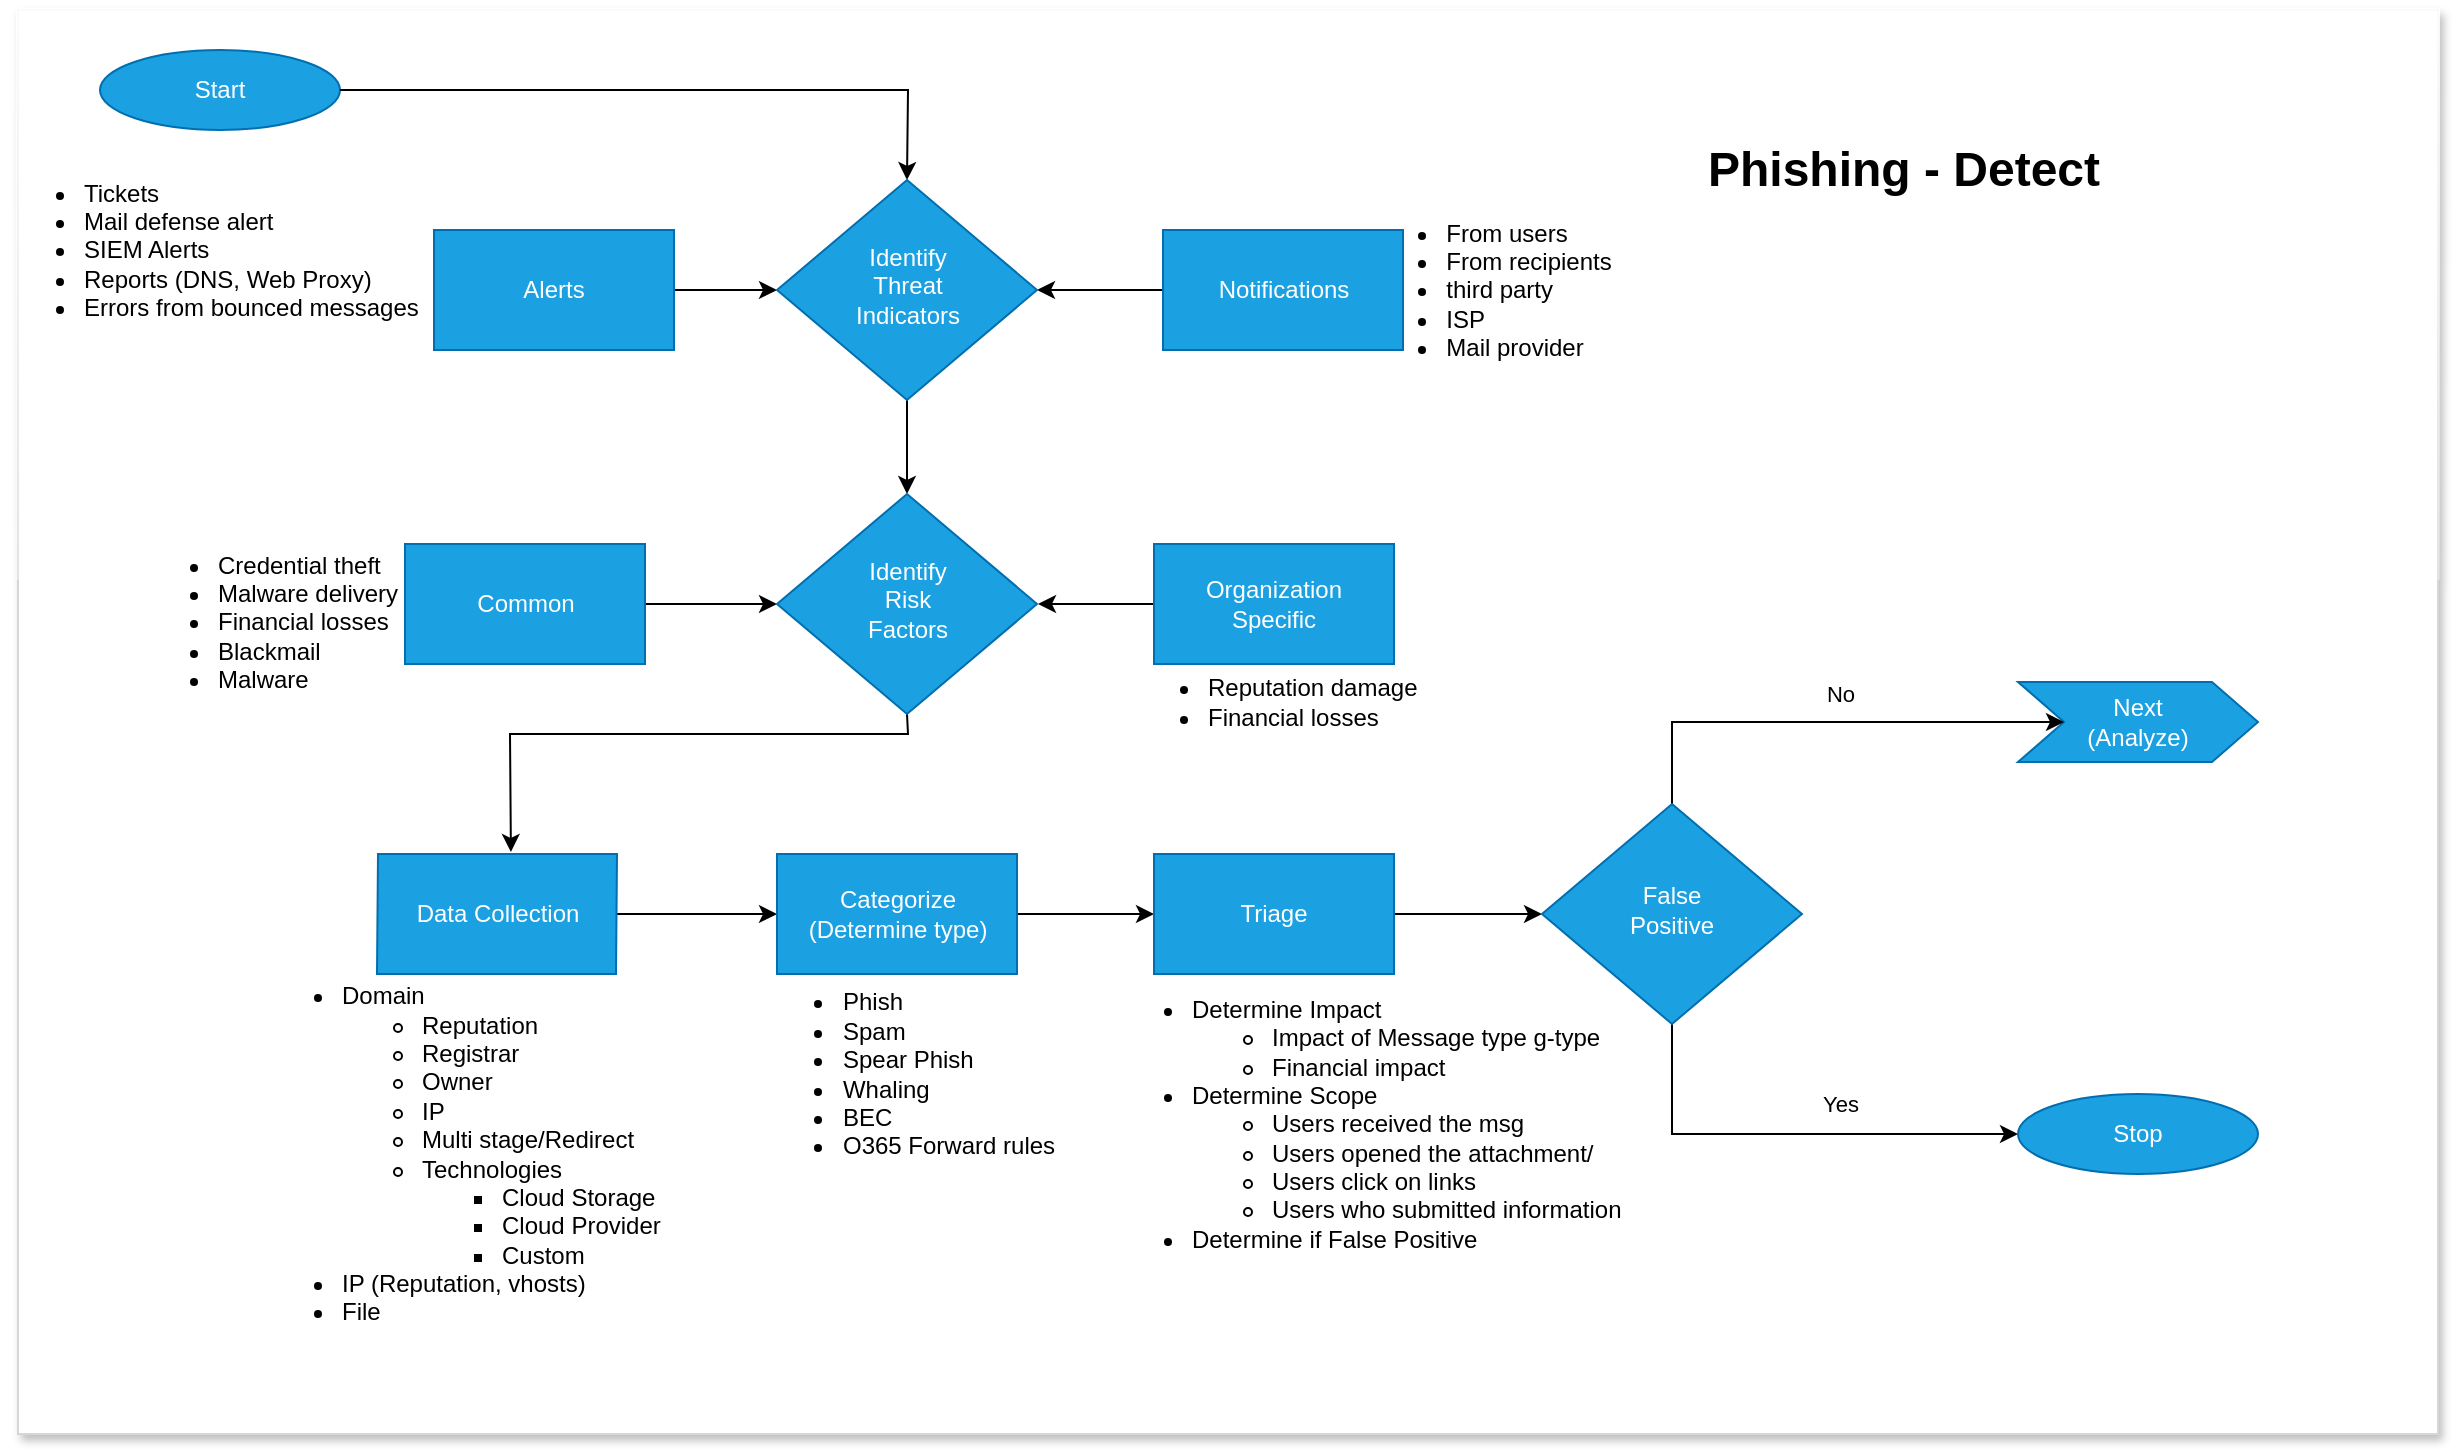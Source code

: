 <mxfile version="15.7.3" type="device" pages="5"><diagram id="C5RBs43oDa-KdzZeNtuy" name="Detect"><mxGraphModel dx="1248" dy="699" grid="1" gridSize="10" guides="1" tooltips="1" connect="1" arrows="1" fold="1" page="1" pageScale="1" pageWidth="1169" pageHeight="827" math="0" shadow="0"><root><mxCell id="WIyWlLk6GJQsqaUBKTNV-0"/><mxCell id="WIyWlLk6GJQsqaUBKTNV-1" parent="WIyWlLk6GJQsqaUBKTNV-0"/><mxCell id="7kAbMezt9CHNy1VfybX4-0" value="" style="rounded=0;whiteSpace=wrap;html=1;align=center;strokeColor=#D6D6D6;shadow=1;glass=1;" vertex="1" parent="WIyWlLk6GJQsqaUBKTNV-1"><mxGeometry x="10" y="38" width="1210" height="712" as="geometry"/></mxCell><mxCell id="erhy98813CGfC_O_LRiv-0" value="Start" style="ellipse;whiteSpace=wrap;html=1;fillColor=#1ba1e2;fontColor=#ffffff;strokeColor=#006EAF;" parent="WIyWlLk6GJQsqaUBKTNV-1" vertex="1"><mxGeometry x="51" y="58" width="120" height="40" as="geometry"/></mxCell><mxCell id="erhy98813CGfC_O_LRiv-2" style="edgeStyle=orthogonalEdgeStyle;rounded=0;orthogonalLoop=1;jettySize=auto;html=1;exitX=0.5;exitY=1;exitDx=0;exitDy=0;" parent="WIyWlLk6GJQsqaUBKTNV-1" source="erhy98813CGfC_O_LRiv-0" target="erhy98813CGfC_O_LRiv-0" edge="1"><mxGeometry relative="1" as="geometry"/></mxCell><mxCell id="erhy98813CGfC_O_LRiv-6" value="" style="edgeStyle=orthogonalEdgeStyle;rounded=0;orthogonalLoop=1;jettySize=auto;html=1;entryX=0;entryY=0.5;entryDx=0;entryDy=0;" parent="WIyWlLk6GJQsqaUBKTNV-1" source="erhy98813CGfC_O_LRiv-4" target="NbIaS5XIwJ424ZWoSK8H-0" edge="1"><mxGeometry relative="1" as="geometry"><mxPoint x="402" y="178" as="targetPoint"/></mxGeometry></mxCell><mxCell id="erhy98813CGfC_O_LRiv-4" value="Alerts" style="shape=parallelogram;perimeter=parallelogramPerimeter;whiteSpace=wrap;html=1;fixedSize=1;size=-8;" parent="WIyWlLk6GJQsqaUBKTNV-1" vertex="1"><mxGeometry x="218" y="148" width="120" height="60" as="geometry"/></mxCell><mxCell id="erhy98813CGfC_O_LRiv-8" value="" style="edgeStyle=orthogonalEdgeStyle;rounded=0;orthogonalLoop=1;jettySize=auto;html=1;entryX=1;entryY=0.5;entryDx=0;entryDy=0;" parent="WIyWlLk6GJQsqaUBKTNV-1" source="erhy98813CGfC_O_LRiv-7" target="NbIaS5XIwJ424ZWoSK8H-0" edge="1"><mxGeometry relative="1" as="geometry"><mxPoint x="502" y="178" as="targetPoint"/></mxGeometry></mxCell><mxCell id="erhy98813CGfC_O_LRiv-7" value="Notifications" style="shape=parallelogram;perimeter=parallelogramPerimeter;whiteSpace=wrap;html=1;fixedSize=1;size=-2.5;" parent="WIyWlLk6GJQsqaUBKTNV-1" vertex="1"><mxGeometry x="582.5" y="148" width="120" height="60" as="geometry"/></mxCell><mxCell id="erhy98813CGfC_O_LRiv-15" value="" style="endArrow=classic;html=1;entryX=0.5;entryY=0;entryDx=0;entryDy=0;exitX=1;exitY=0.5;exitDx=0;exitDy=0;rounded=0;" parent="WIyWlLk6GJQsqaUBKTNV-1" source="erhy98813CGfC_O_LRiv-0" target="NbIaS5XIwJ424ZWoSK8H-0" edge="1"><mxGeometry width="50" height="50" relative="1" as="geometry"><mxPoint x="184" y="158" as="sourcePoint"/><mxPoint x="452" y="138" as="targetPoint"/><Array as="points"><mxPoint x="455" y="78"/></Array></mxGeometry></mxCell><mxCell id="erhy98813CGfC_O_LRiv-18" value="" style="edgeStyle=orthogonalEdgeStyle;rounded=0;orthogonalLoop=1;jettySize=auto;html=1;entryX=0;entryY=0.5;entryDx=0;entryDy=0;" parent="WIyWlLk6GJQsqaUBKTNV-1" source="erhy98813CGfC_O_LRiv-17" target="NbIaS5XIwJ424ZWoSK8H-1" edge="1"><mxGeometry relative="1" as="geometry"><mxPoint x="397.5" y="335" as="targetPoint"/></mxGeometry></mxCell><mxCell id="erhy98813CGfC_O_LRiv-17" value="Common" style="shape=parallelogram;perimeter=parallelogramPerimeter;whiteSpace=wrap;html=1;fixedSize=1;size=-3.5;" parent="WIyWlLk6GJQsqaUBKTNV-1" vertex="1"><mxGeometry x="203.5" y="305" width="120" height="60" as="geometry"/></mxCell><mxCell id="erhy98813CGfC_O_LRiv-20" value="" style="edgeStyle=orthogonalEdgeStyle;rounded=0;orthogonalLoop=1;jettySize=auto;html=1;" parent="WIyWlLk6GJQsqaUBKTNV-1" source="erhy98813CGfC_O_LRiv-19" edge="1"><mxGeometry relative="1" as="geometry"><mxPoint x="520" y="335" as="targetPoint"/></mxGeometry></mxCell><mxCell id="erhy98813CGfC_O_LRiv-19" value="Organization&lt;br&gt;&lt;div&gt;Specific&lt;/div&gt;" style="shape=parallelogram;perimeter=parallelogramPerimeter;whiteSpace=wrap;html=1;fixedSize=1;size=-8;" parent="WIyWlLk6GJQsqaUBKTNV-1" vertex="1"><mxGeometry x="578" y="305" width="120" height="60" as="geometry"/></mxCell><mxCell id="erhy98813CGfC_O_LRiv-23" value="" style="edgeStyle=orthogonalEdgeStyle;rounded=0;orthogonalLoop=1;jettySize=auto;html=1;" parent="WIyWlLk6GJQsqaUBKTNV-1" source="erhy98813CGfC_O_LRiv-21" target="erhy98813CGfC_O_LRiv-22" edge="1"><mxGeometry relative="1" as="geometry"/></mxCell><mxCell id="erhy98813CGfC_O_LRiv-21" value="Data Collection" style="shape=parallelogram;perimeter=parallelogramPerimeter;whiteSpace=wrap;html=1;fixedSize=1;size=0.5;fillColor=#1ba1e2;fontColor=#ffffff;strokeColor=#006EAF;" parent="WIyWlLk6GJQsqaUBKTNV-1" vertex="1"><mxGeometry x="189.5" y="460" width="120" height="60" as="geometry"/></mxCell><mxCell id="erhy98813CGfC_O_LRiv-25" value="" style="edgeStyle=orthogonalEdgeStyle;rounded=0;orthogonalLoop=1;jettySize=auto;html=1;" parent="WIyWlLk6GJQsqaUBKTNV-1" source="erhy98813CGfC_O_LRiv-22" target="erhy98813CGfC_O_LRiv-24" edge="1"><mxGeometry relative="1" as="geometry"/></mxCell><mxCell id="erhy98813CGfC_O_LRiv-22" value="Categorize&lt;br&gt;(&lt;span&gt;Determine type&lt;/span&gt;)" style="whiteSpace=wrap;html=1;" parent="WIyWlLk6GJQsqaUBKTNV-1" vertex="1"><mxGeometry x="389.5" y="460" width="120" height="60" as="geometry"/></mxCell><mxCell id="lbF8AItNDlRzwXdmnlJc-1" style="edgeStyle=orthogonalEdgeStyle;rounded=0;orthogonalLoop=1;jettySize=auto;html=1;entryX=0;entryY=0.5;entryDx=0;entryDy=0;" edge="1" parent="WIyWlLk6GJQsqaUBKTNV-1" source="erhy98813CGfC_O_LRiv-24" target="P7wqeZBeyBpAfW7JnCzz-0"><mxGeometry relative="1" as="geometry"/></mxCell><mxCell id="erhy98813CGfC_O_LRiv-24" value="Triage" style="whiteSpace=wrap;html=1;fillColor=#1ba1e2;fontColor=#ffffff;strokeColor=#006EAF;" parent="WIyWlLk6GJQsqaUBKTNV-1" vertex="1"><mxGeometry x="578" y="460" width="120" height="60" as="geometry"/></mxCell><mxCell id="erhy98813CGfC_O_LRiv-27" value="&lt;h1&gt;Phishing - Detect&lt;br&gt;&lt;/h1&gt;" style="text;html=1;strokeColor=none;fillColor=none;spacing=5;spacingTop=-20;whiteSpace=wrap;overflow=hidden;rounded=0;" parent="WIyWlLk6GJQsqaUBKTNV-1" vertex="1"><mxGeometry x="850" y="98" width="260" height="40" as="geometry"/></mxCell><mxCell id="erhy98813CGfC_O_LRiv-28" value="Next&lt;br&gt;(Analyze)" style="shape=step;perimeter=stepPerimeter;whiteSpace=wrap;html=1;fixedSize=1;size=23;fillColor=#1ba1e2;fontColor=#ffffff;strokeColor=#006EAF;" parent="WIyWlLk6GJQsqaUBKTNV-1" vertex="1"><mxGeometry x="1010" y="374" width="120" height="40" as="geometry"/></mxCell><mxCell id="erhy98813CGfC_O_LRiv-30" value="" style="endArrow=classic;html=1;exitX=0.5;exitY=1;exitDx=0;exitDy=0;entryX=0.558;entryY=-0.017;entryDx=0;entryDy=0;entryPerimeter=0;rounded=0;" parent="WIyWlLk6GJQsqaUBKTNV-1" source="NbIaS5XIwJ424ZWoSK8H-1" target="erhy98813CGfC_O_LRiv-21" edge="1"><mxGeometry width="50" height="50" relative="1" as="geometry"><mxPoint x="447.5" y="375" as="sourcePoint"/><mxPoint x="489.5" y="365" as="targetPoint"/><Array as="points"><mxPoint x="455" y="400"/><mxPoint x="360" y="400"/><mxPoint x="256" y="400"/></Array></mxGeometry></mxCell><mxCell id="2ZnnDFG1xf7xFMVZo16i-0" value="&lt;div&gt;&lt;ul&gt;&lt;li&gt;Tickets&lt;/li&gt;&lt;li&gt;Mail defense alert&lt;/li&gt;&lt;li&gt;&lt;span style=&quot;&quot;&gt;SIEM Alerts&lt;/span&gt;&lt;br&gt;&lt;/li&gt;&lt;li&gt;Reports (DNS, Web Proxy)&lt;br&gt;&lt;/li&gt;&lt;li&gt;Errors from bounced messages&lt;br&gt;&lt;/li&gt;&lt;/ul&gt;&lt;/div&gt;" style="text;html=1;resizable=0;autosize=1;align=left;verticalAlign=middle;points=[];fillColor=none;strokeColor=none;rounded=0;" parent="WIyWlLk6GJQsqaUBKTNV-1" vertex="1"><mxGeometry x="1" y="108" width="220" height="100" as="geometry"/></mxCell><mxCell id="2ZnnDFG1xf7xFMVZo16i-1" value="&lt;div align=&quot;left&quot;&gt;&lt;ul&gt;&lt;li&gt;From users&lt;br&gt;&lt;/li&gt;&lt;li&gt;From recipients&lt;br&gt;&lt;/li&gt;&lt;li&gt;third party&lt;br&gt;&lt;/li&gt;&lt;li&gt;ISP &lt;br&gt;&lt;/li&gt;&lt;li&gt;Mail provider&lt;/li&gt;&lt;/ul&gt;&lt;/div&gt;" style="text;html=1;resizable=0;autosize=1;align=center;verticalAlign=middle;points=[];fillColor=none;strokeColor=none;rounded=0;" parent="WIyWlLk6GJQsqaUBKTNV-1" vertex="1"><mxGeometry x="674.5" y="128" width="140" height="100" as="geometry"/></mxCell><mxCell id="2ZnnDFG1xf7xFMVZo16i-2" value="&lt;div&gt;&lt;ul&gt;&lt;li&gt;Credential theft&lt;br&gt;&lt;/li&gt;&lt;li&gt;Malware delivery&lt;/li&gt;&lt;li&gt;Financial losses&lt;/li&gt;&lt;li&gt;Blackmail&amp;nbsp;&lt;/li&gt;&lt;li&gt;Malware&lt;/li&gt;&lt;/ul&gt;&lt;/div&gt;" style="text;html=1;resizable=0;autosize=1;align=left;verticalAlign=middle;points=[];fillColor=none;strokeColor=none;rounded=0;" parent="WIyWlLk6GJQsqaUBKTNV-1" vertex="1"><mxGeometry x="68" y="294" width="150" height="100" as="geometry"/></mxCell><mxCell id="2ZnnDFG1xf7xFMVZo16i-3" value="&lt;div&gt;&lt;ul&gt;&lt;li&gt;Reputation damage&lt;br&gt;&lt;/li&gt;&lt;li&gt;Financial losses&lt;/li&gt;&lt;/ul&gt;&lt;/div&gt;" style="text;html=1;resizable=0;autosize=1;align=left;verticalAlign=middle;points=[];fillColor=none;strokeColor=none;rounded=0;" parent="WIyWlLk6GJQsqaUBKTNV-1" vertex="1"><mxGeometry x="562.5" y="354" width="160" height="60" as="geometry"/></mxCell><mxCell id="2ZnnDFG1xf7xFMVZo16i-4" value="&lt;div align=&quot;left&quot;&gt;&lt;br&gt;&lt;ul&gt;&lt;li&gt;Phish&lt;/li&gt;&lt;li&gt;Spam&lt;/li&gt;&lt;li&gt;Spear Phish&lt;/li&gt;&lt;li&gt;Whaling&lt;/li&gt;&lt;li&gt;BEC&lt;/li&gt;&lt;li&gt;O365 Forward rules&lt;/li&gt;&lt;br&gt;&lt;/ul&gt;&lt;/div&gt;" style="text;html=1;resizable=0;autosize=1;align=center;verticalAlign=middle;points=[];fillColor=none;strokeColor=none;rounded=0;" parent="WIyWlLk6GJQsqaUBKTNV-1" vertex="1"><mxGeometry x="374.5" y="500" width="160" height="140" as="geometry"/></mxCell><mxCell id="2ZnnDFG1xf7xFMVZo16i-5" value="&lt;div&gt;&lt;ul&gt;&lt;li&gt;Determine Impact&lt;/li&gt;&lt;ul&gt;&lt;li&gt;Impact of Message type g-type&lt;/li&gt;&lt;li&gt;Financial impact&lt;br&gt;&lt;/li&gt;&lt;/ul&gt;&lt;li&gt;Determine Scope&lt;br&gt;&lt;/li&gt;&lt;ul&gt;&lt;li&gt;Users received the msg&lt;/li&gt;&lt;li&gt;Users opened the attachment/&lt;/li&gt;&lt;li&gt;Users click on links&lt;/li&gt;&lt;li&gt;Users who submitted information&lt;/li&gt;&lt;/ul&gt;&lt;li&gt;Determine if False Positive&lt;br&gt;&lt;/li&gt;&lt;/ul&gt;&lt;/div&gt;" style="text;html=1;resizable=0;autosize=1;align=left;verticalAlign=middle;points=[];fillColor=none;strokeColor=none;rounded=0;" parent="WIyWlLk6GJQsqaUBKTNV-1" vertex="1"><mxGeometry x="554.5" y="520" width="270" height="150" as="geometry"/></mxCell><mxCell id="2ZnnDFG1xf7xFMVZo16i-8" value="&lt;ul&gt;&lt;li&gt;Domain&lt;/li&gt;&lt;ul&gt;&lt;li&gt;Reputation&lt;/li&gt;&lt;li&gt;Registrar&lt;/li&gt;&lt;li&gt;Owner&lt;/li&gt;&lt;li&gt;IP&lt;/li&gt;&lt;li&gt;Multi stage/Redirect&lt;/li&gt;&lt;li&gt;Technologies&lt;/li&gt;&lt;ul&gt;&lt;li&gt;Cloud Storage&lt;/li&gt;&lt;li&gt;Cloud Provider&lt;/li&gt;&lt;li&gt;&lt;span&gt;Custom&lt;/span&gt;&lt;br&gt;&lt;/li&gt;&lt;/ul&gt;&lt;/ul&gt;&lt;li&gt;IP (Reputation, vhosts)&lt;/li&gt;&lt;li&gt;File&lt;/li&gt;&lt;/ul&gt;" style="text;html=1;resizable=0;autosize=1;align=left;verticalAlign=middle;points=[];fillColor=none;strokeColor=none;rounded=0;" parent="WIyWlLk6GJQsqaUBKTNV-1" vertex="1"><mxGeometry x="130" y="515" width="210" height="190" as="geometry"/></mxCell><mxCell id="NbIaS5XIwJ424ZWoSK8H-3" value="" style="edgeStyle=orthogonalEdgeStyle;rounded=0;orthogonalLoop=1;jettySize=auto;html=1;" parent="WIyWlLk6GJQsqaUBKTNV-1" source="NbIaS5XIwJ424ZWoSK8H-0" target="NbIaS5XIwJ424ZWoSK8H-1" edge="1"><mxGeometry relative="1" as="geometry"/></mxCell><mxCell id="NbIaS5XIwJ424ZWoSK8H-0" value="Identify &lt;br&gt;&lt;div&gt;Threat &lt;br&gt;&lt;/div&gt;&lt;div&gt;Indicators&lt;/div&gt;" style="rhombus;whiteSpace=wrap;html=1;shadow=0;fontFamily=Helvetica;fontSize=12;align=center;strokeWidth=1;spacing=6;spacingTop=-4;fillColor=#1ba1e2;fontColor=#ffffff;strokeColor=#006EAF;" parent="WIyWlLk6GJQsqaUBKTNV-1" vertex="1"><mxGeometry x="389.5" y="123" width="130" height="110" as="geometry"/></mxCell><mxCell id="NbIaS5XIwJ424ZWoSK8H-1" value="Identify &lt;br&gt;&lt;div&gt;Risk&lt;br&gt;&lt;/div&gt;&lt;div&gt;Factors&lt;/div&gt;" style="rhombus;whiteSpace=wrap;html=1;shadow=0;fontFamily=Helvetica;fontSize=12;align=center;strokeWidth=1;spacing=6;spacingTop=-4;fillColor=#1ba1e2;fontColor=#ffffff;strokeColor=#006EAF;" parent="WIyWlLk6GJQsqaUBKTNV-1" vertex="1"><mxGeometry x="389.5" y="280" width="130" height="110" as="geometry"/></mxCell><mxCell id="04i8S2SqMdhMB_JY0C5f-3" style="edgeStyle=orthogonalEdgeStyle;rounded=0;orthogonalLoop=1;jettySize=auto;html=1;exitX=0.5;exitY=1;exitDx=0;exitDy=0;entryX=0;entryY=0.5;entryDx=0;entryDy=0;" parent="WIyWlLk6GJQsqaUBKTNV-1" source="P7wqeZBeyBpAfW7JnCzz-0" target="04i8S2SqMdhMB_JY0C5f-0" edge="1"><mxGeometry relative="1" as="geometry"><Array as="points"><mxPoint x="837" y="600"/><mxPoint x="1010" y="600"/></Array></mxGeometry></mxCell><mxCell id="04i8S2SqMdhMB_JY0C5f-4" value="Yes" style="edgeLabel;html=1;align=center;verticalAlign=middle;resizable=0;points=[];" parent="04i8S2SqMdhMB_JY0C5f-3" vertex="1" connectable="0"><mxGeometry x="-0.366" y="-2" relative="1" as="geometry"><mxPoint x="66" y="-17" as="offset"/></mxGeometry></mxCell><mxCell id="lbF8AItNDlRzwXdmnlJc-2" style="edgeStyle=orthogonalEdgeStyle;rounded=0;orthogonalLoop=1;jettySize=auto;html=1;entryX=0;entryY=0.5;entryDx=0;entryDy=0;" edge="1" parent="WIyWlLk6GJQsqaUBKTNV-1" source="P7wqeZBeyBpAfW7JnCzz-0" target="erhy98813CGfC_O_LRiv-28"><mxGeometry relative="1" as="geometry"><Array as="points"><mxPoint x="837" y="394"/></Array></mxGeometry></mxCell><mxCell id="7kAbMezt9CHNy1VfybX4-1" value="No" style="edgeLabel;html=1;align=center;verticalAlign=middle;resizable=0;points=[];" vertex="1" connectable="0" parent="lbF8AItNDlRzwXdmnlJc-2"><mxGeometry x="-0.047" y="1" relative="1" as="geometry"><mxPoint x="12" y="-13" as="offset"/></mxGeometry></mxCell><mxCell id="P7wqeZBeyBpAfW7JnCzz-0" value="&lt;div&gt;False &lt;br&gt;&lt;/div&gt;&lt;div&gt;Positive&lt;br&gt;&lt;/div&gt;" style="rhombus;whiteSpace=wrap;html=1;shadow=0;fontFamily=Helvetica;fontSize=12;align=center;strokeWidth=1;spacing=6;spacingTop=-4;fillColor=#1ba1e2;fontColor=#ffffff;strokeColor=#006EAF;" parent="WIyWlLk6GJQsqaUBKTNV-1" vertex="1"><mxGeometry x="772" y="435" width="130" height="110" as="geometry"/></mxCell><mxCell id="04i8S2SqMdhMB_JY0C5f-0" value="&lt;div&gt;Stop&lt;/div&gt;" style="ellipse;whiteSpace=wrap;html=1;fillColor=#1ba1e2;fontColor=#ffffff;strokeColor=#006EAF;" parent="WIyWlLk6GJQsqaUBKTNV-1" vertex="1"><mxGeometry x="1010" y="580" width="120" height="40" as="geometry"/></mxCell><mxCell id="Q7uCwrBEXd6PuT5BVYcx-0" value="Alerts" style="shape=parallelogram;perimeter=parallelogramPerimeter;whiteSpace=wrap;html=1;fixedSize=1;size=-8;fillColor=#1ba1e2;fontColor=#ffffff;strokeColor=#006EAF;" vertex="1" parent="WIyWlLk6GJQsqaUBKTNV-1"><mxGeometry x="218" y="148" width="120" height="60" as="geometry"/></mxCell><mxCell id="Q7uCwrBEXd6PuT5BVYcx-1" value="Notifications" style="shape=parallelogram;perimeter=parallelogramPerimeter;whiteSpace=wrap;html=1;fixedSize=1;size=-2.5;fillColor=#1ba1e2;fontColor=#ffffff;strokeColor=#006EAF;" vertex="1" parent="WIyWlLk6GJQsqaUBKTNV-1"><mxGeometry x="582.5" y="148" width="120" height="60" as="geometry"/></mxCell><mxCell id="Q7uCwrBEXd6PuT5BVYcx-2" value="Organization&lt;br&gt;&lt;div&gt;Specific&lt;/div&gt;" style="shape=parallelogram;perimeter=parallelogramPerimeter;whiteSpace=wrap;html=1;fixedSize=1;size=-8;fillColor=#1ba1e2;fontColor=#ffffff;strokeColor=#006EAF;" vertex="1" parent="WIyWlLk6GJQsqaUBKTNV-1"><mxGeometry x="578" y="305" width="120" height="60" as="geometry"/></mxCell><mxCell id="Q7uCwrBEXd6PuT5BVYcx-3" value="Common" style="shape=parallelogram;perimeter=parallelogramPerimeter;whiteSpace=wrap;html=1;fixedSize=1;size=-3.5;fillColor=#1ba1e2;fontColor=#ffffff;strokeColor=#006EAF;" vertex="1" parent="WIyWlLk6GJQsqaUBKTNV-1"><mxGeometry x="203.5" y="305" width="120" height="60" as="geometry"/></mxCell><mxCell id="Q7uCwrBEXd6PuT5BVYcx-4" value="Categorize&lt;br&gt;(&lt;span&gt;Determine type&lt;/span&gt;)" style="whiteSpace=wrap;html=1;fillColor=#1ba1e2;fontColor=#ffffff;strokeColor=#006EAF;" vertex="1" parent="WIyWlLk6GJQsqaUBKTNV-1"><mxGeometry x="389.5" y="460" width="120" height="60" as="geometry"/></mxCell></root></mxGraphModel></diagram><diagram id="21NYC3J3J69hN7S0fEDN" name="Analyze"><mxGraphModel dx="1248" dy="699" grid="1" gridSize="10" guides="1" tooltips="1" connect="1" arrows="1" fold="1" page="1" pageScale="1" pageWidth="1169" pageHeight="827" background="none" math="0" shadow="0"><root><mxCell id="3KDW38-qo7t01VspTHAv-0"/><mxCell id="3KDW38-qo7t01VspTHAv-1" parent="3KDW38-qo7t01VspTHAv-0"/><mxCell id="uwri9wtce0RQ8R8QyrHH-0" value="" style="rounded=0;whiteSpace=wrap;html=1;shadow=1;glass=1;strokeColor=#D6D6D6;align=left;" vertex="1" parent="3KDW38-qo7t01VspTHAv-1"><mxGeometry x="10" y="20" width="1110" height="670" as="geometry"/></mxCell><mxCell id="3KDW38-qo7t01VspTHAv-2" style="edgeStyle=orthogonalEdgeStyle;rounded=0;orthogonalLoop=1;jettySize=auto;html=1;exitX=0.5;exitY=1;exitDx=0;exitDy=0;" parent="3KDW38-qo7t01VspTHAv-1" edge="1"><mxGeometry relative="1" as="geometry"><mxPoint x="80" y="100" as="sourcePoint"/><mxPoint x="80" y="100" as="targetPoint"/></mxGeometry></mxCell><mxCell id="3KDW38-qo7t01VspTHAv-4" value="&lt;div&gt;Affected &lt;br&gt;&lt;/div&gt;&lt;div&gt;Enpoints&lt;/div&gt;" style="rhombus;whiteSpace=wrap;html=1;shadow=0;fontFamily=Helvetica;fontSize=12;align=center;strokeWidth=1;spacing=6;spacingTop=-4;fillColor=#1ba1e2;fontColor=#ffffff;strokeColor=#006EAF;" parent="3KDW38-qo7t01VspTHAv-1" vertex="1"><mxGeometry x="625" y="395" width="130" height="110" as="geometry"/></mxCell><mxCell id="3KDW38-qo7t01VspTHAv-5" value="" style="endArrow=classic;html=1;entryX=0.5;entryY=0;entryDx=0;entryDy=0;exitX=1;exitY=0.5;exitDx=0;exitDy=0;rounded=0;" parent="3KDW38-qo7t01VspTHAv-1" target="3KDW38-qo7t01VspTHAv-12" edge="1"><mxGeometry width="50" height="50" relative="1" as="geometry"><mxPoint x="140" y="80" as="sourcePoint"/><mxPoint x="160" y="110" as="targetPoint"/><Array as="points"><mxPoint x="204" y="80"/></Array></mxGeometry></mxCell><mxCell id="3KDW38-qo7t01VspTHAv-6" value="" style="edgeStyle=orthogonalEdgeStyle;rounded=0;sketch=0;orthogonalLoop=1;jettySize=auto;html=1;exitX=0;exitY=0.5;exitDx=0;exitDy=0;entryX=0;entryY=0.5;entryDx=0;entryDy=0;" parent="3KDW38-qo7t01VspTHAv-1" source="oxGsVJB1IOxjLoVJTSuY-0" target="3KDW38-qo7t01VspTHAv-12" edge="1"><mxGeometry relative="1" as="geometry"><Array as="points"><mxPoint x="80" y="450"/><mxPoint x="80" y="230"/></Array><mxPoint x="300" y="450" as="sourcePoint"/></mxGeometry></mxCell><mxCell id="3KDW38-qo7t01VspTHAv-8" value="Yes" style="edgeStyle=orthogonalEdgeStyle;rounded=0;orthogonalLoop=1;jettySize=auto;html=1;exitX=0.5;exitY=1;exitDx=0;exitDy=0;entryX=0.5;entryY=0;entryDx=0;entryDy=0;" parent="3KDW38-qo7t01VspTHAv-1" source="3KDW38-qo7t01VspTHAv-4" target="i_Gq8C2Z7LyjO99ZNt0a-0" edge="1"><mxGeometry relative="1" as="geometry"><mxPoint x="480" y="550" as="sourcePoint"/><mxPoint x="590" y="610" as="targetPoint"/><Array as="points"/></mxGeometry></mxCell><mxCell id="3KDW38-qo7t01VspTHAv-9" value="&lt;h1&gt;Phishing - Analyze&lt;br&gt;&lt;/h1&gt;" style="text;html=1;strokeColor=none;fillColor=none;spacing=5;spacingTop=-20;whiteSpace=wrap;overflow=hidden;rounded=0;" parent="3KDW38-qo7t01VspTHAv-1" vertex="1"><mxGeometry x="840" y="75" width="260" height="40" as="geometry"/></mxCell><mxCell id="3KDW38-qo7t01VspTHAv-10" value="&lt;div&gt;Next&lt;/div&gt;(Contain)" style="shape=step;perimeter=stepPerimeter;whiteSpace=wrap;html=1;fixedSize=1;size=20;fillColor=#1ba1e2;fontColor=#ffffff;strokeColor=#006EAF;" parent="3KDW38-qo7t01VspTHAv-1" vertex="1"><mxGeometry x="920" y="570" width="120" height="40" as="geometry"/></mxCell><mxCell id="3KDW38-qo7t01VspTHAv-11" value="&lt;div&gt;Previous&lt;/div&gt;(Detect)" style="shape=step;perimeter=stepPerimeter;whiteSpace=wrap;html=1;fixedSize=1;size=26;fillColor=#1ba1e2;fontColor=#ffffff;strokeColor=#006EAF;" parent="3KDW38-qo7t01VspTHAv-1" vertex="1"><mxGeometry x="24" y="60" width="120" height="40" as="geometry"/></mxCell><mxCell id="1k3dVvD29ckJkukpnizE-1" style="edgeStyle=orthogonalEdgeStyle;rounded=0;orthogonalLoop=1;jettySize=auto;html=1;exitX=1;exitY=0.5;exitDx=0;exitDy=0;entryX=0;entryY=0.5;entryDx=0;entryDy=0;" parent="3KDW38-qo7t01VspTHAv-1" source="3KDW38-qo7t01VspTHAv-12" target="1k3dVvD29ckJkukpnizE-0" edge="1"><mxGeometry relative="1" as="geometry"/></mxCell><mxCell id="3KDW38-qo7t01VspTHAv-12" value="Verify" style="whiteSpace=wrap;html=1;fillColor=#1ba1e2;fontColor=#ffffff;strokeColor=#006EAF;" parent="3KDW38-qo7t01VspTHAv-1" vertex="1"><mxGeometry x="144" y="200" width="120" height="60" as="geometry"/></mxCell><mxCell id="3KDW38-qo7t01VspTHAv-13" value="" style="edgeStyle=orthogonalEdgeStyle;curved=0;rounded=1;sketch=0;orthogonalLoop=1;jettySize=auto;html=1;" parent="3KDW38-qo7t01VspTHAv-1" source="3KDW38-qo7t01VspTHAv-14" target="3KDW38-qo7t01VspTHAv-16" edge="1"><mxGeometry relative="1" as="geometry"/></mxCell><mxCell id="3KDW38-qo7t01VspTHAv-14" value="Indentify&lt;br&gt;IOC" style="whiteSpace=wrap;html=1;fillColor=#1ba1e2;fontColor=#ffffff;strokeColor=#006EAF;" parent="3KDW38-qo7t01VspTHAv-1" vertex="1"><mxGeometry x="370" y="200" width="120" height="60" as="geometry"/></mxCell><mxCell id="3KDW38-qo7t01VspTHAv-15" value="" style="edgeStyle=orthogonalEdgeStyle;curved=0;rounded=1;sketch=0;orthogonalLoop=1;jettySize=auto;html=1;" parent="3KDW38-qo7t01VspTHAv-1" source="3KDW38-qo7t01VspTHAv-16" target="3KDW38-qo7t01VspTHAv-17" edge="1"><mxGeometry relative="1" as="geometry"/></mxCell><mxCell id="3KDW38-qo7t01VspTHAv-16" value="Scan&lt;br&gt;Enterprise" style="whiteSpace=wrap;html=1;fillColor=#1ba1e2;fontColor=#ffffff;strokeColor=#006EAF;" parent="3KDW38-qo7t01VspTHAv-1" vertex="1"><mxGeometry x="600" y="200" width="120" height="60" as="geometry"/></mxCell><mxCell id="3KDW38-qo7t01VspTHAv-17" value="Update Scope" style="shape=document;whiteSpace=wrap;html=1;boundedLbl=1;rounded=0;sketch=0;size=0;fillColor=#1ba1e2;fontColor=#ffffff;strokeColor=#006EAF;" parent="3KDW38-qo7t01VspTHAv-1" vertex="1"><mxGeometry x="840" y="200" width="120" height="60" as="geometry"/></mxCell><mxCell id="3KDW38-qo7t01VspTHAv-18" value="" style="endArrow=classic;html=1;entryX=1;entryY=0.5;entryDx=0;entryDy=0;exitX=0;exitY=0.5;exitDx=0;exitDy=0;" parent="3KDW38-qo7t01VspTHAv-1" source="3KDW38-qo7t01VspTHAv-4" target="oxGsVJB1IOxjLoVJTSuY-0" edge="1"><mxGeometry width="50" height="50" relative="1" as="geometry"><mxPoint x="380" y="720" as="sourcePoint"/><mxPoint x="400" y="450" as="targetPoint"/></mxGeometry></mxCell><mxCell id="3KDW38-qo7t01VspTHAv-19" value="&lt;div&gt;No&lt;/div&gt;" style="edgeLabel;html=1;align=center;verticalAlign=middle;resizable=0;points=[];" parent="3KDW38-qo7t01VspTHAv-18" vertex="1" connectable="0"><mxGeometry x="-0.227" y="-1" relative="1" as="geometry"><mxPoint as="offset"/></mxGeometry></mxCell><mxCell id="3KDW38-qo7t01VspTHAv-20" value="" style="edgeStyle=orthogonalEdgeStyle;rounded=0;sketch=0;orthogonalLoop=1;jettySize=auto;html=1;entryX=1;entryY=0.5;entryDx=0;entryDy=0;exitX=1;exitY=0.5;exitDx=0;exitDy=0;" parent="3KDW38-qo7t01VspTHAv-1" source="3KDW38-qo7t01VspTHAv-17" target="3KDW38-qo7t01VspTHAv-4" edge="1"><mxGeometry relative="1" as="geometry"><mxPoint x="920" y="230" as="sourcePoint"/><mxPoint x="904" y="230" as="targetPoint"/><Array as="points"><mxPoint x="1060" y="230"/><mxPoint x="1060" y="450"/></Array></mxGeometry></mxCell><mxCell id="R7Dw_VhNFMhxHm1fdh_h-0" value="&lt;div align=&quot;left&quot;&gt;&lt;ul&gt;&lt;li&gt;Double-check previous data&lt;br&gt;&lt;/li&gt;&lt;li&gt;Rule out false positives&lt;br&gt;&lt;/li&gt;&lt;/ul&gt;&lt;/div&gt;" style="text;html=1;resizable=0;autosize=1;align=center;verticalAlign=middle;points=[];fillColor=none;strokeColor=none;rounded=0;" parent="3KDW38-qo7t01VspTHAv-1" vertex="1"><mxGeometry x="70" y="250" width="200" height="60" as="geometry"/></mxCell><mxCell id="R7Dw_VhNFMhxHm1fdh_h-1" value="&lt;div align=&quot;left&quot;&gt;&lt;ul&gt;&lt;li&gt;Validate hashes&amp;nbsp;&lt;br&gt;&lt;/li&gt;&lt;li&gt;Validate links&amp;nbsp;&lt;/li&gt;&lt;li&gt;Email headers&lt;br&gt;&lt;/li&gt;&lt;li&gt;&lt;span style=&quot;left: 436.412px ; top: 467.807px ; font-size: 13.322px ; font-family: sans-serif ; transform: scalex(1.007)&quot;&gt;ID subject, attachments, from &lt;/span&gt;&lt;span style=&quot;left: 614.459px ; top: 467.807px ; font-size: 13.322px ; font-family: sans-serif ; transform: scalex(1.011)&quot;&gt;addr, reply to&lt;/span&gt;&lt;/li&gt;&lt;li&gt;&lt;span style=&quot;left: 614.459px ; top: 467.807px ; font-size: 13.322px ; font-family: sans-serif ; transform: scalex(1.011)&quot;&gt;&lt;span style=&quot;left: 436.412px ; top: 484.207px ; font-size: 13.322px ; font-family: sans-serif ; transform: scalex(1.008)&quot;&gt;ID other addresses, domains, IPs&lt;/span&gt;&lt;/span&gt;&lt;/li&gt;&lt;li&gt;&lt;span style=&quot;left: 614.459px ; top: 467.807px ; font-size: 13.322px ; font-family: sans-serif ; transform: scalex(1.011)&quot;&gt;&lt;span style=&quot;left: 436.412px ; top: 484.207px ; font-size: 13.322px ; font-family: sans-serif ; transform: scalex(1.008)&quot;&gt;Search Threat Intel sources&lt;/span&gt;&lt;/span&gt;&lt;/li&gt;&lt;li&gt;&lt;span style=&quot;left: 614.459px ; top: 467.807px ; font-size: 13.322px ; font-family: sans-serif ; transform: scalex(1.011)&quot;&gt;&lt;span style=&quot;left: 436.412px ; top: 484.207px ; font-size: 13.322px ; font-family: sans-serif ; transform: scalex(1.008)&quot;&gt;Disk forensics on recipient's endpoint&lt;/span&gt;&lt;/span&gt;&lt;/li&gt;&lt;/ul&gt;&lt;/div&gt;" style="text;html=1;resizable=0;autosize=1;align=center;verticalAlign=middle;points=[];fillColor=none;strokeColor=none;rounded=0;" parent="3KDW38-qo7t01VspTHAv-1" vertex="1"><mxGeometry x="275" y="255" width="310" height="120" as="geometry"/></mxCell><mxCell id="R7Dw_VhNFMhxHm1fdh_h-2" value="&lt;div align=&quot;left&quot;&gt;&lt;ul&gt;&lt;li&gt;Update spam filter&lt;br&gt;&lt;/li&gt;&lt;li&gt;&lt;span style=&quot;left: 685.617px ; top: 452.607px ; font-size: 13.322px ; font-family: sans-serif ; transform: scalex(1.01)&quot;&gt;Update FW, IDS, etc. rules w/ IOCs&lt;/span&gt;&lt;/li&gt;&lt;li&gt;&lt;span style=&quot;left: 685.617px ; top: 452.607px ; font-size: 13.322px ; font-family: sans-serif ; transform: scalex(1.01)&quot;&gt;Search all mail forders for IOCs&lt;/span&gt;&lt;/li&gt;&lt;li&gt;&lt;span style=&quot;left: 685.617px ; top: 452.607px ; font-size: 13.322px ; font-family: sans-serif ; transform: scalex(1.01)&quot;&gt;Search endpoints for IOCs w/ EDR&lt;/span&gt;&lt;/li&gt;&lt;/ul&gt;&lt;/div&gt;" style="text;html=1;resizable=0;autosize=1;align=center;verticalAlign=middle;points=[];fillColor=none;strokeColor=none;rounded=0;" parent="3KDW38-qo7t01VspTHAv-1" vertex="1"><mxGeometry x="560" y="260" width="260" height="90" as="geometry"/></mxCell><mxCell id="R7Dw_VhNFMhxHm1fdh_h-3" value="&lt;div&gt;&lt;ul&gt;&lt;li&gt;&lt;span style=&quot;left: 961.55px ; top: 452.607px ; font-size: 13.322px ; font-family: sans-serif ; transform: scalex(1.009)&quot;&gt;affected recipient addresses&lt;/span&gt;&lt;/li&gt;&lt;li&gt;&lt;span style=&quot;left: 961.55px ; top: 467.407px ; font-size: 13.322px ; font-family: sans-serif ; transform: scalex(1.01)&quot;&gt;affected endpoints&lt;/span&gt;&lt;span style=&quot;left: 943.409px ; top: 484.207px ; font-size: 13.322px ; font-family: sans-serif&quot;&gt;&lt;/span&gt;&lt;/li&gt;&lt;li&gt;&lt;span style=&quot;left: 943.409px ; top: 484.207px ; font-size: 13.322px ; font-family: sans-serif&quot;&gt;&lt;/span&gt;&lt;span style=&quot;left: 961.55px ; top: 484.207px ; font-size: 13.322px ; font-family: sans-serif ; transform: scalex(1.01)&quot;&gt;affected legal entities&lt;br&gt;&lt;/span&gt;&lt;/li&gt;&lt;li&gt;&lt;span style=&quot;left: 943.409px ; top: 500.607px ; font-size: 13.322px ; font-family: sans-serif&quot;&gt;&lt;/span&gt;&lt;span style=&quot;left: 961.55px ; top: 500.607px ; font-size: 13.322px ; font-family: sans-serif ; transform: scalex(1.009)&quot;&gt;affected business units&lt;/span&gt;&lt;/li&gt;&lt;/ul&gt;&lt;/div&gt;" style="text;whiteSpace=wrap;html=1;" parent="3KDW38-qo7t01VspTHAv-1" vertex="1"><mxGeometry x="830" y="260" width="240" height="110" as="geometry"/></mxCell><mxCell id="wZMTe0SdM0dHKaaa0Fke-0" value="&lt;div align=&quot;left&quot;&gt;&lt;ul&gt;&lt;li&gt;Search mailboxes for IOCs&lt;br&gt;&lt;/li&gt;&lt;li&gt;Search endpoints for IOCs&lt;/li&gt;&lt;/ul&gt;&lt;/div&gt;" style="text;html=1;resizable=0;autosize=1;align=center;verticalAlign=middle;points=[];fillColor=none;strokeColor=none;rounded=0;" parent="3KDW38-qo7t01VspTHAv-1" vertex="1"><mxGeometry x="250" y="480" width="200" height="60" as="geometry"/></mxCell><mxCell id="oxGsVJB1IOxjLoVJTSuY-0" value="&lt;div&gt;Scope &lt;br&gt;&lt;/div&gt;&lt;div&gt;Validation&lt;/div&gt;" style="whiteSpace=wrap;html=1;fillColor=#1ba1e2;fontColor=#ffffff;strokeColor=#006EAF;" parent="3KDW38-qo7t01VspTHAv-1" vertex="1"><mxGeometry x="290" y="420" width="120" height="60" as="geometry"/></mxCell><mxCell id="i_Gq8C2Z7LyjO99ZNt0a-3" style="edgeStyle=orthogonalEdgeStyle;rounded=0;orthogonalLoop=1;jettySize=auto;html=1;exitX=1;exitY=0.5;exitDx=0;exitDy=0;entryX=0;entryY=0.5;entryDx=0;entryDy=0;" parent="3KDW38-qo7t01VspTHAv-1" source="i_Gq8C2Z7LyjO99ZNt0a-0" target="3KDW38-qo7t01VspTHAv-10" edge="1"><mxGeometry relative="1" as="geometry"/></mxCell><mxCell id="i_Gq8C2Z7LyjO99ZNt0a-0" value="Send Communications" style="whiteSpace=wrap;html=1;fillColor=#1ba1e2;fontColor=#ffffff;strokeColor=#006EAF;" parent="3KDW38-qo7t01VspTHAv-1" vertex="1"><mxGeometry x="630" y="560" width="120" height="60" as="geometry"/></mxCell><mxCell id="i_Gq8C2Z7LyjO99ZNt0a-1" value="&lt;div align=&quot;left&quot;&gt;&lt;ul&gt;&lt;li&gt;Internal Security Teams&lt;/li&gt;&lt;li&gt;Email Team (On Prem / Cloud)&lt;br&gt;&lt;/li&gt;&lt;li&gt;Firewall Team&lt;br&gt;&lt;br&gt;&lt;/li&gt;&lt;/ul&gt;&lt;/div&gt;" style="text;html=1;resizable=0;autosize=1;align=center;verticalAlign=middle;points=[];fillColor=none;strokeColor=none;rounded=0;" parent="3KDW38-qo7t01VspTHAv-1" vertex="1"><mxGeometry x="600" y="620" width="220" height="90" as="geometry"/></mxCell><mxCell id="uFqJ6o9SJRzlnPPGGDZl-1" style="edgeStyle=orthogonalEdgeStyle;rounded=0;orthogonalLoop=1;jettySize=auto;html=1;exitX=1;exitY=0.5;exitDx=0;exitDy=0;entryX=0;entryY=0.5;entryDx=0;entryDy=0;" parent="3KDW38-qo7t01VspTHAv-1" source="1k3dVvD29ckJkukpnizE-0" target="uFqJ6o9SJRzlnPPGGDZl-0" edge="1"><mxGeometry relative="1" as="geometry"/></mxCell><mxCell id="uFqJ6o9SJRzlnPPGGDZl-2" value="Yes" style="edgeLabel;html=1;align=center;verticalAlign=middle;resizable=0;points=[];" parent="uFqJ6o9SJRzlnPPGGDZl-1" vertex="1" connectable="0"><mxGeometry x="-0.394" y="-1" relative="1" as="geometry"><mxPoint as="offset"/></mxGeometry></mxCell><mxCell id="uFqJ6o9SJRzlnPPGGDZl-3" value="No" style="edgeStyle=orthogonalEdgeStyle;rounded=0;orthogonalLoop=1;jettySize=auto;html=1;exitX=0.5;exitY=1;exitDx=0;exitDy=0;entryX=0.5;entryY=0;entryDx=0;entryDy=0;" parent="3KDW38-qo7t01VspTHAv-1" source="1k3dVvD29ckJkukpnizE-0" target="3KDW38-qo7t01VspTHAv-14" edge="1"><mxGeometry relative="1" as="geometry"/></mxCell><mxCell id="1k3dVvD29ckJkukpnizE-0" value="&lt;div&gt;Critical&lt;/div&gt;&lt;div&gt;Incident?&lt;br&gt;&lt;/div&gt;" style="rhombus;whiteSpace=wrap;html=1;shadow=0;fontFamily=Helvetica;fontSize=12;align=center;strokeWidth=1;spacing=6;spacingTop=-4;fillColor=#1ba1e2;fontColor=#ffffff;strokeColor=#006EAF;" parent="3KDW38-qo7t01VspTHAv-1" vertex="1"><mxGeometry x="365" y="40" width="130" height="110" as="geometry"/></mxCell><mxCell id="uFqJ6o9SJRzlnPPGGDZl-0" value="&lt;div&gt;Run Critical&lt;/div&gt;&lt;div&gt;Inc. Playbook&lt;br&gt;&lt;/div&gt;" style="shape=step;perimeter=stepPerimeter;whiteSpace=wrap;html=1;fixedSize=1;fillColor=#1ba1e2;fontColor=#ffffff;strokeColor=#006EAF;" parent="3KDW38-qo7t01VspTHAv-1" vertex="1"><mxGeometry x="650" y="75" width="120" height="40" as="geometry"/></mxCell></root></mxGraphModel></diagram><diagram id="T4Bak1Yn2czMNw5fA36b" name="Contain/Eradicate"><mxGraphModel dx="1248" dy="699" grid="1" gridSize="10" guides="1" tooltips="1" connect="1" arrows="1" fold="1" page="1" pageScale="1" pageWidth="1169" pageHeight="827" math="0" shadow="0"><root><mxCell id="2FDgPj0tPyTAYUFTBt9p-0"/><mxCell id="2FDgPj0tPyTAYUFTBt9p-1" parent="2FDgPj0tPyTAYUFTBt9p-0"/><mxCell id="5UkojX-GzJh92CDT9Aw5-0" value="" style="rounded=0;whiteSpace=wrap;html=1;shadow=1;glass=1;strokeColor=#D6D6D6;align=left;" vertex="1" parent="2FDgPj0tPyTAYUFTBt9p-1"><mxGeometry x="20" y="20" width="1000" height="600" as="geometry"/></mxCell><mxCell id="JeqAlxCtapDTy9e-qK7i-0" value="&lt;h1&gt;Phishing - Contain / Eradicate&lt;br&gt;&lt;/h1&gt;" style="text;html=1;strokeColor=none;fillColor=none;spacing=5;spacingTop=-20;whiteSpace=wrap;overflow=hidden;rounded=0;" parent="2FDgPj0tPyTAYUFTBt9p-1" vertex="1"><mxGeometry x="210" y="40" width="360" height="40" as="geometry"/></mxCell><mxCell id="JeqAlxCtapDTy9e-qK7i-1" value="&lt;div&gt;Previous&lt;/div&gt;(Analyze)" style="shape=step;perimeter=stepPerimeter;whiteSpace=wrap;html=1;fixedSize=1;fillColor=#1ba1e2;fontColor=#ffffff;strokeColor=#006EAF;" parent="2FDgPj0tPyTAYUFTBt9p-1" vertex="1"><mxGeometry x="24" y="60" width="120" height="40" as="geometry"/></mxCell><mxCell id="k4zuukPYrE6G3tJwABED-0" value="" style="edgeStyle=orthogonalEdgeStyle;rounded=0;orthogonalLoop=1;jettySize=auto;html=1;exitX=1;exitY=0.5;exitDx=0;exitDy=0;" parent="2FDgPj0tPyTAYUFTBt9p-1" source="k4zuukPYrE6G3tJwABED-2" edge="1"><mxGeometry relative="1" as="geometry"><mxPoint x="254" y="180" as="sourcePoint"/><mxPoint x="328" y="180" as="targetPoint"/></mxGeometry></mxCell><mxCell id="k4zuukPYrE6G3tJwABED-1" value="" style="endArrow=classic;html=1;entryX=0.5;entryY=0;entryDx=0;entryDy=0;rounded=0;exitX=1;exitY=0.5;exitDx=0;exitDy=0;" parent="2FDgPj0tPyTAYUFTBt9p-1" source="JeqAlxCtapDTy9e-qK7i-1" target="k4zuukPYrE6G3tJwABED-2" edge="1"><mxGeometry width="50" height="50" relative="1" as="geometry"><mxPoint x="170" y="80" as="sourcePoint"/><mxPoint x="160" y="110" as="targetPoint"/><Array as="points"><mxPoint x="204" y="80"/></Array></mxGeometry></mxCell><mxCell id="k4zuukPYrE6G3tJwABED-2" value="Block&lt;br&gt;C2, Email Traffic" style="whiteSpace=wrap;html=1;fillColor=#1ba1e2;fontColor=#ffffff;strokeColor=#006EAF;" parent="2FDgPj0tPyTAYUFTBt9p-1" vertex="1"><mxGeometry x="144" y="150" width="120" height="60" as="geometry"/></mxCell><mxCell id="ErxadHJdkILRNwTrfgeI-2" value="" style="edgeStyle=orthogonalEdgeStyle;rounded=0;orthogonalLoop=1;jettySize=auto;html=1;" parent="2FDgPj0tPyTAYUFTBt9p-1" source="k4zuukPYrE6G3tJwABED-3" target="ErxadHJdkILRNwTrfgeI-0" edge="1"><mxGeometry relative="1" as="geometry"/></mxCell><mxCell id="k4zuukPYrE6G3tJwABED-3" value="&lt;div&gt;Action Taken &lt;br&gt;&lt;/div&gt;&lt;div&gt;by User&lt;/div&gt;" style="whiteSpace=wrap;html=1;fillColor=#1ba1e2;fontColor=#ffffff;strokeColor=#006EAF;" parent="2FDgPj0tPyTAYUFTBt9p-1" vertex="1"><mxGeometry x="330" y="150" width="120" height="60" as="geometry"/></mxCell><mxCell id="ErxadHJdkILRNwTrfgeI-3" value="No" style="edgeStyle=orthogonalEdgeStyle;rounded=0;orthogonalLoop=1;jettySize=auto;html=1;" parent="2FDgPj0tPyTAYUFTBt9p-1" source="ErxadHJdkILRNwTrfgeI-0" target="ErxadHJdkILRNwTrfgeI-1" edge="1"><mxGeometry relative="1" as="geometry"/></mxCell><mxCell id="ErxadHJdkILRNwTrfgeI-0" value="&lt;div&gt;Malware &lt;br&gt;&lt;/div&gt;&lt;div&gt;Infection &lt;br&gt;&lt;/div&gt;&lt;div&gt;Occurred?&lt;/div&gt;" style="rhombus;whiteSpace=wrap;html=1;shadow=0;fontFamily=Helvetica;fontSize=12;align=center;strokeWidth=1;spacing=6;spacingTop=-4;fillColor=#1ba1e2;fontColor=#ffffff;strokeColor=#006EAF;" parent="2FDgPj0tPyTAYUFTBt9p-1" vertex="1"><mxGeometry x="520" y="125" width="130" height="110" as="geometry"/></mxCell><mxCell id="ErxadHJdkILRNwTrfgeI-1" value="Delete&lt;br&gt;Emails" style="whiteSpace=wrap;html=1;fillColor=#1ba1e2;fontColor=#ffffff;strokeColor=#006EAF;" parent="2FDgPj0tPyTAYUFTBt9p-1" vertex="1"><mxGeometry x="720" y="150" width="120" height="60" as="geometry"/></mxCell><mxCell id="ErxadHJdkILRNwTrfgeI-4" value="&lt;div&gt;Run Malware&lt;/div&gt;&lt;div&gt;Playbook&lt;br&gt;&lt;/div&gt;" style="shape=step;perimeter=stepPerimeter;whiteSpace=wrap;html=1;fixedSize=1;fillColor=#1ba1e2;fontColor=#ffffff;strokeColor=#006EAF;" parent="2FDgPj0tPyTAYUFTBt9p-1" vertex="1"><mxGeometry x="880" y="60" width="120" height="40" as="geometry"/></mxCell><mxCell id="ErxadHJdkILRNwTrfgeI-5" value="" style="endArrow=classic;html=1;entryX=0;entryY=0.5;entryDx=0;entryDy=0;exitX=0.5;exitY=0;exitDx=0;exitDy=0;rounded=0;" parent="2FDgPj0tPyTAYUFTBt9p-1" source="ErxadHJdkILRNwTrfgeI-0" target="ErxadHJdkILRNwTrfgeI-4" edge="1"><mxGeometry width="50" height="50" relative="1" as="geometry"><mxPoint x="540" y="550" as="sourcePoint"/><mxPoint x="680" y="250" as="targetPoint"/><Array as="points"><mxPoint x="585" y="80"/></Array></mxGeometry></mxCell><mxCell id="ErxadHJdkILRNwTrfgeI-7" value="Yes" style="edgeLabel;html=1;align=center;verticalAlign=middle;resizable=0;points=[];" parent="ErxadHJdkILRNwTrfgeI-5" vertex="1" connectable="0"><mxGeometry x="0.021" relative="1" as="geometry"><mxPoint x="6" y="-10" as="offset"/></mxGeometry></mxCell><mxCell id="zQy_I-ZAwXvdBexPI9Dd-6" style="edgeStyle=orthogonalEdgeStyle;rounded=0;orthogonalLoop=1;jettySize=auto;html=1;exitX=0;exitY=0.5;exitDx=0;exitDy=0;entryX=1;entryY=0.5;entryDx=0;entryDy=0;" parent="2FDgPj0tPyTAYUFTBt9p-1" source="QSpNJvfCML31aG7cHAvT-1" target="zQy_I-ZAwXvdBexPI9Dd-1" edge="1"><mxGeometry relative="1" as="geometry"><mxPoint x="680" y="405" as="sourcePoint"/></mxGeometry></mxCell><mxCell id="zQy_I-ZAwXvdBexPI9Dd-7" style="edgeStyle=orthogonalEdgeStyle;rounded=0;orthogonalLoop=1;jettySize=auto;html=1;exitX=0;exitY=0.5;exitDx=0;exitDy=0;entryX=1;entryY=0.5;entryDx=0;entryDy=0;" parent="2FDgPj0tPyTAYUFTBt9p-1" source="zQy_I-ZAwXvdBexPI9Dd-1" target="zQy_I-ZAwXvdBexPI9Dd-2" edge="1"><mxGeometry relative="1" as="geometry"/></mxCell><mxCell id="zQy_I-ZAwXvdBexPI9Dd-10" value="No" style="edgeLabel;html=1;align=center;verticalAlign=middle;resizable=0;points=[];" parent="zQy_I-ZAwXvdBexPI9Dd-7" vertex="1" connectable="0"><mxGeometry x="0.017" relative="1" as="geometry"><mxPoint as="offset"/></mxGeometry></mxCell><mxCell id="zQy_I-ZAwXvdBexPI9Dd-11" style="edgeStyle=orthogonalEdgeStyle;rounded=0;orthogonalLoop=1;jettySize=auto;html=1;exitX=0.5;exitY=1;exitDx=0;exitDy=0;entryX=0;entryY=0.5;entryDx=0;entryDy=0;" parent="2FDgPj0tPyTAYUFTBt9p-1" source="zQy_I-ZAwXvdBexPI9Dd-1" target="zQy_I-ZAwXvdBexPI9Dd-3" edge="1"><mxGeometry relative="1" as="geometry"><mxPoint x="485" y="500" as="sourcePoint"/><Array as="points"><mxPoint x="485" y="580"/></Array></mxGeometry></mxCell><mxCell id="zQy_I-ZAwXvdBexPI9Dd-12" value="Yes" style="edgeLabel;html=1;align=center;verticalAlign=middle;resizable=0;points=[];" parent="zQy_I-ZAwXvdBexPI9Dd-11" vertex="1" connectable="0"><mxGeometry x="-0.855" y="1" relative="1" as="geometry"><mxPoint as="offset"/></mxGeometry></mxCell><mxCell id="zQy_I-ZAwXvdBexPI9Dd-1" value="&lt;div&gt;All Affected &lt;br&gt;&lt;/div&gt;&lt;div&gt;Endpoints &lt;br&gt;&lt;/div&gt;&lt;div&gt;Contained&lt;/div&gt;" style="rhombus;whiteSpace=wrap;html=1;shadow=0;fontFamily=Helvetica;fontSize=12;align=center;strokeWidth=1;spacing=6;spacingTop=-4;fillColor=#1ba1e2;fontColor=#ffffff;strokeColor=#006EAF;" parent="2FDgPj0tPyTAYUFTBt9p-1" vertex="1"><mxGeometry x="420" y="350" width="130" height="110" as="geometry"/></mxCell><mxCell id="zQy_I-ZAwXvdBexPI9Dd-8" style="edgeStyle=orthogonalEdgeStyle;rounded=0;orthogonalLoop=1;jettySize=auto;html=1;exitX=0;exitY=0.5;exitDx=0;exitDy=0;entryX=0.017;entryY=0.383;entryDx=0;entryDy=0;entryPerimeter=0;" parent="2FDgPj0tPyTAYUFTBt9p-1" source="zQy_I-ZAwXvdBexPI9Dd-2" target="k4zuukPYrE6G3tJwABED-2" edge="1"><mxGeometry relative="1" as="geometry"><Array as="points"><mxPoint x="80" y="405"/><mxPoint x="80" y="173"/></Array></mxGeometry></mxCell><mxCell id="zQy_I-ZAwXvdBexPI9Dd-9" value="No" style="edgeLabel;html=1;align=center;verticalAlign=middle;resizable=0;points=[];" parent="zQy_I-ZAwXvdBexPI9Dd-8" vertex="1" connectable="0"><mxGeometry x="-0.736" relative="1" as="geometry"><mxPoint as="offset"/></mxGeometry></mxCell><mxCell id="zQy_I-ZAwXvdBexPI9Dd-16" style="edgeStyle=orthogonalEdgeStyle;rounded=0;orthogonalLoop=1;jettySize=auto;html=1;exitX=0.5;exitY=1;exitDx=0;exitDy=0;entryX=1;entryY=0.5;entryDx=0;entryDy=0;" parent="2FDgPj0tPyTAYUFTBt9p-1" source="zQy_I-ZAwXvdBexPI9Dd-2" target="zQy_I-ZAwXvdBexPI9Dd-15" edge="1"><mxGeometry relative="1" as="geometry"><Array as="points"><mxPoint x="235" y="580"/></Array></mxGeometry></mxCell><mxCell id="zQy_I-ZAwXvdBexPI9Dd-17" value="Yes" style="edgeLabel;html=1;align=center;verticalAlign=middle;resizable=0;points=[];" parent="zQy_I-ZAwXvdBexPI9Dd-16" vertex="1" connectable="0"><mxGeometry x="-0.541" y="1" relative="1" as="geometry"><mxPoint as="offset"/></mxGeometry></mxCell><mxCell id="zQy_I-ZAwXvdBexPI9Dd-2" value="&lt;div&gt;New IOC&lt;/div&gt;&lt;div&gt;Discovered&lt;br&gt;&lt;/div&gt;" style="rhombus;whiteSpace=wrap;html=1;shadow=0;fontFamily=Helvetica;fontSize=12;align=center;strokeWidth=1;spacing=6;spacingTop=-4;fillColor=#1ba1e2;fontColor=#ffffff;strokeColor=#006EAF;" parent="2FDgPj0tPyTAYUFTBt9p-1" vertex="1"><mxGeometry x="170" y="350" width="130" height="110" as="geometry"/></mxCell><mxCell id="zQy_I-ZAwXvdBexPI9Dd-3" value="&lt;div&gt;Next&lt;/div&gt;(Recover)" style="shape=step;perimeter=stepPerimeter;whiteSpace=wrap;html=1;fixedSize=1;fillColor=#1ba1e2;fontColor=#ffffff;strokeColor=#006EAF;" parent="2FDgPj0tPyTAYUFTBt9p-1" vertex="1"><mxGeometry x="880" y="560" width="120" height="40" as="geometry"/></mxCell><mxCell id="zQy_I-ZAwXvdBexPI9Dd-4" value="" style="endArrow=classic;html=1;entryX=1;entryY=0.5;entryDx=0;entryDy=0;exitX=1;exitY=0.5;exitDx=0;exitDy=0;rounded=0;" parent="2FDgPj0tPyTAYUFTBt9p-1" source="ErxadHJdkILRNwTrfgeI-1" target="QSpNJvfCML31aG7cHAvT-1" edge="1"><mxGeometry width="50" height="50" relative="1" as="geometry"><mxPoint x="850" y="225" as="sourcePoint"/><mxPoint x="780" y="365" as="targetPoint"/><Array as="points"><mxPoint x="850" y="180"/><mxPoint x="950" y="180"/><mxPoint x="950" y="270"/><mxPoint x="950" y="365"/><mxPoint x="950" y="405"/></Array></mxGeometry></mxCell><mxCell id="zQy_I-ZAwXvdBexPI9Dd-15" value="&lt;div&gt;Previous&lt;/div&gt;(Analyze)" style="shape=step;perimeter=stepPerimeter;whiteSpace=wrap;html=1;fixedSize=1;flipV=0;flipH=1;fillColor=#1ba1e2;fontColor=#ffffff;strokeColor=#006EAF;" parent="2FDgPj0tPyTAYUFTBt9p-1" vertex="1"><mxGeometry x="40" y="560" width="120" height="40" as="geometry"/></mxCell><mxCell id="1jjEnfhP8zQUdFl_IVvA-0" value="&lt;div align=&quot;left&quot;&gt;&lt;ul&gt;&lt;li&gt;Update Spam Filters&lt;/li&gt;&lt;li&gt;Update FW, Proxy, etc. rules&lt;/li&gt;&lt;li&gt;Blackhole DNS&lt;/li&gt;&lt;li&gt;Submit links to partners&lt;br&gt;&lt;/li&gt;&lt;/ul&gt;&lt;/div&gt;" style="text;html=1;resizable=0;autosize=1;align=center;verticalAlign=middle;points=[];fillColor=none;strokeColor=none;rounded=0;" parent="2FDgPj0tPyTAYUFTBt9p-1" vertex="1"><mxGeometry x="99" y="210" width="210" height="90" as="geometry"/></mxCell><mxCell id="1jjEnfhP8zQUdFl_IVvA-1" value="&lt;div align=&quot;left&quot;&gt;&lt;ul&gt;&lt;li&gt;Have emails been read&lt;/li&gt;&lt;li&gt;Have attachments been opened&lt;/li&gt;&lt;li&gt;Have links been clicked&lt;br&gt;&lt;/li&gt;&lt;/ul&gt;&lt;/div&gt;" style="text;html=1;resizable=0;autosize=1;align=center;verticalAlign=middle;points=[];fillColor=none;strokeColor=none;rounded=0;" parent="2FDgPj0tPyTAYUFTBt9p-1" vertex="1"><mxGeometry x="290" y="210" width="230" height="70" as="geometry"/></mxCell><mxCell id="1jjEnfhP8zQUdFl_IVvA-2" value="&lt;div align=&quot;left&quot;&gt;&lt;ul&gt;&lt;li&gt;Delete From Users' Inboxes&lt;/li&gt;&lt;ul&gt;&lt;li&gt;Spam Tool&lt;/li&gt;&lt;li&gt;Email Admin Console&lt;/li&gt;&lt;/ul&gt;&lt;li&gt;Delete Downloaded Attachments&lt;/li&gt;&lt;ul&gt;&lt;li&gt;EDR, SIEM, etc. to scan enterprise&lt;/li&gt;&lt;/ul&gt;&lt;li&gt;Delete email from servers&lt;/li&gt;&lt;ul&gt;&lt;li&gt;Cloud &lt;br&gt;&lt;/li&gt;&lt;li&gt;On prem&lt;br&gt;&lt;/li&gt;&lt;/ul&gt;&lt;/ul&gt;&lt;/div&gt;" style="text;html=1;resizable=0;autosize=1;align=center;verticalAlign=middle;points=[];fillColor=none;strokeColor=none;rounded=0;" parent="2FDgPj0tPyTAYUFTBt9p-1" vertex="1"><mxGeometry x="665" y="210" width="280" height="140" as="geometry"/></mxCell><mxCell id="QSpNJvfCML31aG7cHAvT-0" value="&lt;div align=&quot;left&quot;&gt;&lt;ul&gt;&lt;li&gt;Monitor for:&lt;br&gt;&lt;/li&gt;&lt;ul&gt;&lt;li&gt;Related incoming message&lt;br&gt;&lt;/li&gt;&lt;li&gt;Internet connections to IOC&lt;br&gt;&lt;/li&gt;&lt;/ul&gt;&lt;ul&gt;&lt;li&gt;New files that matches hashes identifies&lt;br&gt;&lt;/li&gt;&lt;/ul&gt;&lt;/ul&gt;&lt;/div&gt;" style="text;html=1;resizable=0;autosize=1;align=center;verticalAlign=middle;points=[];fillColor=none;strokeColor=none;rounded=0;" parent="2FDgPj0tPyTAYUFTBt9p-1" vertex="1"><mxGeometry x="630" y="435" width="310" height="90" as="geometry"/></mxCell><mxCell id="QSpNJvfCML31aG7cHAvT-1" value="&lt;div&gt;Close&lt;/div&gt;&lt;div&gt;Monitoring&lt;br&gt;&lt;/div&gt;" style="whiteSpace=wrap;html=1;fillColor=#1ba1e2;fontColor=#ffffff;strokeColor=#006EAF;" parent="2FDgPj0tPyTAYUFTBt9p-1" vertex="1"><mxGeometry x="670" y="375" width="120" height="60" as="geometry"/></mxCell></root></mxGraphModel></diagram><diagram id="l3bUagpohJK1zkt6DWjh" name="Recover"><mxGraphModel dx="1248" dy="699" grid="1" gridSize="10" guides="1" tooltips="1" connect="1" arrows="1" fold="1" page="1" pageScale="1" pageWidth="1169" pageHeight="827" math="0" shadow="0"><root><mxCell id="JWmSyNDu1YB946gUwCd7-0"/><mxCell id="JWmSyNDu1YB946gUwCd7-1" parent="JWmSyNDu1YB946gUwCd7-0"/><mxCell id="BwTyNO3mBYD8VCt8L-AZ-0" value="" style="rounded=0;whiteSpace=wrap;html=1;shadow=1;glass=1;strokeColor=#D6D6D6;align=left;" vertex="1" parent="JWmSyNDu1YB946gUwCd7-1"><mxGeometry x="10" y="40" width="910" height="510" as="geometry"/></mxCell><mxCell id="4tFK9h200C08oh60V5iU-0" style="edgeStyle=orthogonalEdgeStyle;rounded=0;orthogonalLoop=1;jettySize=auto;html=1;exitX=0.5;exitY=1;exitDx=0;exitDy=0;" parent="JWmSyNDu1YB946gUwCd7-1" edge="1"><mxGeometry relative="1" as="geometry"><mxPoint x="80" y="100" as="sourcePoint"/><mxPoint x="80" y="100" as="targetPoint"/></mxGeometry></mxCell><mxCell id="4tFK9h200C08oh60V5iU-2" value="&lt;div&gt;All Affected &lt;br&gt;&lt;/div&gt;&lt;div&gt;Enpoints &lt;br&gt;&lt;/div&gt;&lt;div&gt;ID'ed&lt;/div&gt;" style="rhombus;whiteSpace=wrap;html=1;shadow=0;fontFamily=Helvetica;fontSize=12;align=center;strokeWidth=1;spacing=6;spacingTop=-4;fillColor=#1ba1e2;fontColor=#ffffff;strokeColor=#006EAF;" parent="JWmSyNDu1YB946gUwCd7-1" vertex="1"><mxGeometry x="535" y="350" width="130" height="110" as="geometry"/></mxCell><mxCell id="4tFK9h200C08oh60V5iU-3" value="" style="endArrow=classic;html=1;entryX=0.5;entryY=0;entryDx=0;entryDy=0;exitX=1;exitY=0.5;exitDx=0;exitDy=0;rounded=0;" parent="JWmSyNDu1YB946gUwCd7-1" target="4tFK9h200C08oh60V5iU-12" edge="1"><mxGeometry width="50" height="50" relative="1" as="geometry"><mxPoint x="140" y="80" as="sourcePoint"/><mxPoint x="204" y="150" as="targetPoint"/><Array as="points"><mxPoint x="204" y="80"/><mxPoint x="420" y="80"/></Array></mxGeometry></mxCell><mxCell id="4tFK9h200C08oh60V5iU-4" value="" style="edgeStyle=orthogonalEdgeStyle;rounded=0;sketch=0;orthogonalLoop=1;jettySize=auto;html=1;exitX=0;exitY=0.5;exitDx=0;exitDy=0;" parent="JWmSyNDu1YB946gUwCd7-1" source="4tFK9h200C08oh60V5iU-5" target="4tFK9h200C08oh60V5iU-12" edge="1"><mxGeometry relative="1" as="geometry"><Array as="points"><mxPoint x="140" y="405"/><mxPoint x="140" y="180"/></Array><mxPoint x="144" y="180" as="targetPoint"/></mxGeometry></mxCell><mxCell id="4tFK9h200C08oh60V5iU-5" value="Data Collection" style="shape=parallelogram;perimeter=parallelogramPerimeter;whiteSpace=wrap;html=1;fixedSize=1;size=0;fillColor=#1ba1e2;fontColor=#ffffff;strokeColor=#006EAF;" parent="JWmSyNDu1YB946gUwCd7-1" vertex="1"><mxGeometry x="200" y="375" width="120" height="60" as="geometry"/></mxCell><mxCell id="4tFK9h200C08oh60V5iU-6" value="" style="edgeStyle=orthogonalEdgeStyle;rounded=0;orthogonalLoop=1;jettySize=auto;html=1;exitX=0.5;exitY=1;exitDx=0;exitDy=0;entryX=0;entryY=0.5;entryDx=0;entryDy=0;" parent="JWmSyNDu1YB946gUwCd7-1" source="4tFK9h200C08oh60V5iU-2" target="4tFK9h200C08oh60V5iU-8" edge="1"><mxGeometry relative="1" as="geometry"><mxPoint x="390" y="505" as="sourcePoint"/><mxPoint x="500" y="565" as="targetPoint"/><Array as="points"><mxPoint x="600" y="505"/></Array></mxGeometry></mxCell><mxCell id="klLoTHDGwIvcKlaqt6wA-0" value="Yes" style="edgeLabel;html=1;align=center;verticalAlign=middle;resizable=0;points=[];" parent="4tFK9h200C08oh60V5iU-6" vertex="1" connectable="0"><mxGeometry x="-0.822" y="1" relative="1" as="geometry"><mxPoint as="offset"/></mxGeometry></mxCell><mxCell id="4tFK9h200C08oh60V5iU-7" value="&lt;h1&gt;Phishing - Recover&lt;br&gt;&lt;/h1&gt;" style="text;html=1;strokeColor=none;fillColor=none;spacing=5;spacingTop=-20;whiteSpace=wrap;overflow=hidden;rounded=0;" parent="JWmSyNDu1YB946gUwCd7-1" vertex="1"><mxGeometry x="585" y="90" width="260" height="40" as="geometry"/></mxCell><mxCell id="4tFK9h200C08oh60V5iU-8" value="&lt;div&gt;Next&lt;/div&gt;(Post Incident)" style="shape=step;perimeter=stepPerimeter;whiteSpace=wrap;html=1;fixedSize=1;fillColor=#1ba1e2;fontColor=#ffffff;strokeColor=#006EAF;" parent="JWmSyNDu1YB946gUwCd7-1" vertex="1"><mxGeometry x="760" y="485" width="120" height="40" as="geometry"/></mxCell><mxCell id="4tFK9h200C08oh60V5iU-9" value="&lt;div&gt;Previous&lt;/div&gt;(Cont./Erad.)" style="shape=step;perimeter=stepPerimeter;whiteSpace=wrap;html=1;fixedSize=1;fillColor=#1ba1e2;fontColor=#ffffff;strokeColor=#006EAF;" parent="JWmSyNDu1YB946gUwCd7-1" vertex="1"><mxGeometry x="24" y="60" width="120" height="40" as="geometry"/></mxCell><mxCell id="4tFK9h200C08oh60V5iU-12" value="Update &lt;br&gt;Defenses" style="whiteSpace=wrap;html=1;fillColor=#1ba1e2;fontColor=#ffffff;strokeColor=#006EAF;" parent="JWmSyNDu1YB946gUwCd7-1" vertex="1"><mxGeometry x="360" y="150" width="120" height="60" as="geometry"/></mxCell><mxCell id="4tFK9h200C08oh60V5iU-16" value="" style="endArrow=classic;html=1;entryX=1;entryY=0.5;entryDx=0;entryDy=0;exitX=0;exitY=0.5;exitDx=0;exitDy=0;" parent="JWmSyNDu1YB946gUwCd7-1" source="4tFK9h200C08oh60V5iU-2" target="4tFK9h200C08oh60V5iU-5" edge="1"><mxGeometry width="50" height="50" relative="1" as="geometry"><mxPoint x="290" y="675" as="sourcePoint"/><mxPoint x="220" y="435" as="targetPoint"/></mxGeometry></mxCell><mxCell id="4tFK9h200C08oh60V5iU-17" value="&lt;div&gt;No&lt;/div&gt;" style="edgeLabel;html=1;align=center;verticalAlign=middle;resizable=0;points=[];" parent="4tFK9h200C08oh60V5iU-16" vertex="1" connectable="0"><mxGeometry x="-0.227" y="-1" relative="1" as="geometry"><mxPoint as="offset"/></mxGeometry></mxCell><mxCell id="4tFK9h200C08oh60V5iU-18" value="" style="edgeStyle=orthogonalEdgeStyle;rounded=0;sketch=0;orthogonalLoop=1;jettySize=auto;html=1;entryX=1;entryY=0.5;entryDx=0;entryDy=0;" parent="JWmSyNDu1YB946gUwCd7-1" source="4tFK9h200C08oh60V5iU-12" target="4tFK9h200C08oh60V5iU-2" edge="1"><mxGeometry relative="1" as="geometry"><mxPoint x="960" y="180" as="sourcePoint"/><mxPoint x="700" y="410" as="targetPoint"/><Array as="points"><mxPoint x="710" y="180"/><mxPoint x="710" y="405"/></Array></mxGeometry></mxCell><mxCell id="4tFK9h200C08oh60V5iU-20" value="&lt;div align=&quot;left&quot;&gt;&lt;ul&gt;&lt;li&gt;Determine which Spam Filters, FW, and EDR.&lt;br&gt;&lt;br&gt;&lt;/li&gt;&lt;/ul&gt;&lt;span style=&quot;text-align: center&quot;&gt;TIP: rules can stay to prevent infection&amp;nbsp;&lt;/span&gt;&lt;br&gt;&lt;/div&gt;" style="text;html=1;resizable=0;autosize=1;align=center;verticalAlign=middle;points=[];fillColor=none;strokeColor=none;rounded=0;" parent="JWmSyNDu1YB946gUwCd7-1" vertex="1"><mxGeometry x="310" y="210" width="300" height="70" as="geometry"/></mxCell><mxCell id="4tFK9h200C08oh60V5iU-23" value="&lt;div align=&quot;left&quot;&gt;&lt;ul&gt;&lt;li&gt;Determine if&lt;/li&gt;&lt;ul&gt;&lt;li&gt;Spam Filters block legit emails&lt;/li&gt;&lt;li&gt;Proxy, FW, etc. block legit sites&lt;br&gt;&lt;/li&gt;&lt;/ul&gt;&lt;/ul&gt;&lt;/div&gt;" style="text;html=1;resizable=0;autosize=1;align=center;verticalAlign=middle;points=[];fillColor=none;strokeColor=none;rounded=0;" parent="JWmSyNDu1YB946gUwCd7-1" vertex="1"><mxGeometry x="160" y="435" width="260" height="70" as="geometry"/></mxCell></root></mxGraphModel></diagram><diagram id="bisE4KSRAKiPMuetduVT" name="Post Incident"><mxGraphModel dx="1248" dy="699" grid="1" gridSize="10" guides="1" tooltips="1" connect="1" arrows="1" fold="1" page="1" pageScale="1" pageWidth="1169" pageHeight="827" math="0" shadow="0"><root><mxCell id="ctyBxMEZELT6o-C-V8sa-0"/><mxCell id="ctyBxMEZELT6o-C-V8sa-1" parent="ctyBxMEZELT6o-C-V8sa-0"/><mxCell id="cEwk9hgQPZHZwTixCqy7-0" value="" style="rounded=0;whiteSpace=wrap;html=1;shadow=1;glass=1;strokeColor=#D6D6D6;align=left;" vertex="1" parent="ctyBxMEZELT6o-C-V8sa-1"><mxGeometry x="20" y="50" width="850" height="520" as="geometry"/></mxCell><mxCell id="12Z_Owo7ugbl2adh_o-3-0" style="edgeStyle=orthogonalEdgeStyle;rounded=0;orthogonalLoop=1;jettySize=auto;html=1;exitX=0.5;exitY=1;exitDx=0;exitDy=0;" parent="ctyBxMEZELT6o-C-V8sa-1" edge="1"><mxGeometry relative="1" as="geometry"><mxPoint x="80" y="100" as="sourcePoint"/><mxPoint x="80" y="100" as="targetPoint"/></mxGeometry></mxCell><mxCell id="12Z_Owo7ugbl2adh_o-3-7" value="&lt;h1&gt;Phishing - Post Incident&lt;br&gt;&lt;/h1&gt;" style="text;html=1;strokeColor=none;fillColor=none;spacing=5;spacingTop=-20;whiteSpace=wrap;overflow=hidden;rounded=0;" parent="ctyBxMEZELT6o-C-V8sa-1" vertex="1"><mxGeometry x="350" y="70" width="390" height="40" as="geometry"/></mxCell><mxCell id="PUMeJAwAt5IvdUzPUtG1-1" style="edgeStyle=orthogonalEdgeStyle;rounded=0;orthogonalLoop=1;jettySize=auto;html=1;exitX=1;exitY=0.5;exitDx=0;exitDy=0;entryX=1;entryY=0.5;entryDx=0;entryDy=0;" parent="ctyBxMEZELT6o-C-V8sa-1" source="12Z_Owo7ugbl2adh_o-3-10" target="PUMeJAwAt5IvdUzPUtG1-0" edge="1"><mxGeometry relative="1" as="geometry"><Array as="points"><mxPoint x="760" y="180"/><mxPoint x="760" y="480"/></Array><mxPoint x="660" y="210" as="sourcePoint"/></mxGeometry></mxCell><mxCell id="12Z_Owo7ugbl2adh_o-3-10" value="Review Defensive Posture" style="whiteSpace=wrap;html=1;fillColor=#1ba1e2;fontColor=#ffffff;strokeColor=#006EAF;" parent="ctyBxMEZELT6o-C-V8sa-1" vertex="1"><mxGeometry x="540" y="150" width="120" height="60" as="geometry"/></mxCell><mxCell id="fk_e9pZpLpkc1vAdgWbT-0" value="&lt;div&gt;Stop&lt;/div&gt;" style="ellipse;whiteSpace=wrap;html=1;fillColor=#1ba1e2;fontColor=#ffffff;strokeColor=#006EAF;" parent="ctyBxMEZELT6o-C-V8sa-1" vertex="1"><mxGeometry x="120" y="520" width="120" height="40" as="geometry"/></mxCell><mxCell id="qPq3z_k3w69UcLck2LuO-17" style="edgeStyle=orthogonalEdgeStyle;rounded=0;orthogonalLoop=1;jettySize=auto;html=1;exitX=1;exitY=0.5;exitDx=0;exitDy=0;" parent="ctyBxMEZELT6o-C-V8sa-1" source="HmG_-kgBY4zzUXNjAsFr-0" target="12Z_Owo7ugbl2adh_o-3-10" edge="1"><mxGeometry relative="1" as="geometry"/></mxCell><mxCell id="HmG_-kgBY4zzUXNjAsFr-0" value="&lt;div&gt;Update Policy &amp;amp;&lt;/div&gt;&lt;div&gt;Procedures&lt;br&gt;&lt;/div&gt;" style="shape=document;whiteSpace=wrap;html=1;boundedLbl=1;rounded=0;sketch=0;size=0;fillColor=#1ba1e2;fontColor=#ffffff;strokeColor=#006EAF;" parent="ctyBxMEZELT6o-C-V8sa-1" vertex="1"><mxGeometry x="350" y="150" width="120" height="60" as="geometry"/></mxCell><mxCell id="qPq3z_k3w69UcLck2LuO-6" value="" style="endArrow=classic;html=1;entryX=0.5;entryY=0;entryDx=0;entryDy=0;exitX=1;exitY=0.5;exitDx=0;exitDy=0;rounded=0;" parent="ctyBxMEZELT6o-C-V8sa-1" target="qPq3z_k3w69UcLck2LuO-8" edge="1"><mxGeometry width="50" height="50" relative="1" as="geometry"><mxPoint x="150" y="90" as="sourcePoint"/><mxPoint x="170" y="120" as="targetPoint"/><Array as="points"><mxPoint x="214" y="90"/></Array></mxGeometry></mxCell><mxCell id="qPq3z_k3w69UcLck2LuO-7" value="&lt;div&gt;Previous&lt;/div&gt;(Detect)" style="shape=step;perimeter=stepPerimeter;whiteSpace=wrap;html=1;fixedSize=1;fillColor=#1ba1e2;fontColor=#ffffff;strokeColor=#006EAF;" parent="ctyBxMEZELT6o-C-V8sa-1" vertex="1"><mxGeometry x="34" y="70" width="120" height="40" as="geometry"/></mxCell><mxCell id="qPq3z_k3w69UcLck2LuO-15" style="edgeStyle=orthogonalEdgeStyle;rounded=0;orthogonalLoop=1;jettySize=auto;html=1;exitX=1;exitY=0.5;exitDx=0;exitDy=0;entryX=0;entryY=0.5;entryDx=0;entryDy=0;" parent="ctyBxMEZELT6o-C-V8sa-1" source="qPq3z_k3w69UcLck2LuO-8" target="HmG_-kgBY4zzUXNjAsFr-0" edge="1"><mxGeometry relative="1" as="geometry"/></mxCell><mxCell id="qPq3z_k3w69UcLck2LuO-8" value="&lt;div&gt;Incident&lt;/div&gt;&lt;div&gt;Review&lt;br&gt;&lt;/div&gt;" style="whiteSpace=wrap;html=1;fillColor=#1ba1e2;fontColor=#ffffff;strokeColor=#006EAF;" parent="ctyBxMEZELT6o-C-V8sa-1" vertex="1"><mxGeometry x="154" y="150" width="120" height="60" as="geometry"/></mxCell><mxCell id="qPq3z_k3w69UcLck2LuO-10" value="&lt;div align=&quot;left&quot;&gt;&lt;ul&gt;&lt;li&gt;What Worked&lt;/li&gt;&lt;li&gt;What Didn't Work&lt;br&gt;&lt;/li&gt;&lt;/ul&gt;&lt;/div&gt;" style="text;html=1;resizable=0;autosize=1;align=center;verticalAlign=middle;points=[];fillColor=none;strokeColor=none;rounded=0;" parent="ctyBxMEZELT6o-C-V8sa-1" vertex="1"><mxGeometry x="120" y="210" width="150" height="60" as="geometry"/></mxCell><mxCell id="qPq3z_k3w69UcLck2LuO-12" value="&lt;div align=&quot;left&quot;&gt;&lt;span style=&quot;text-align: center&quot;&gt;Documentations&lt;/span&gt;&lt;br&gt;&lt;ul&gt;&lt;ul&gt;&lt;li&gt;Policies&lt;/li&gt;&lt;li&gt;Playbooks&lt;/li&gt;&lt;li&gt;Runbooks&lt;br&gt;&lt;/li&gt;&lt;li&gt;Procedures&lt;/li&gt;&lt;/ul&gt;&lt;/ul&gt;&lt;span style=&quot;text-align: center&quot;&gt;Detection Rules&lt;/span&gt;&lt;br&gt;&lt;ul&gt;&lt;ul&gt;&lt;li&gt;SIEM&lt;/li&gt;&lt;li&gt;Anti-Spam&lt;/li&gt;&lt;li&gt;Malware Gateway&lt;/li&gt;&lt;li&gt;EDR&lt;/li&gt;&lt;/ul&gt;&lt;/ul&gt;&lt;/div&gt;" style="text;html=1;resizable=0;autosize=1;align=center;verticalAlign=middle;points=[];fillColor=none;strokeColor=none;rounded=0;" parent="ctyBxMEZELT6o-C-V8sa-1" vertex="1"><mxGeometry x="315" y="225" width="190" height="190" as="geometry"/></mxCell><mxCell id="qPq3z_k3w69UcLck2LuO-13" value="&lt;div align=&quot;left&quot;&gt;&lt;ul&gt;&lt;li&gt;Monthly review&lt;/li&gt;&lt;li&gt;Spam Filter rules&lt;/li&gt;&lt;li&gt;FW, Proxy rules for C2&lt;/li&gt;&lt;li&gt;EDR custom sigs&lt;/li&gt;&lt;/ul&gt;&lt;/div&gt;" style="text;html=1;resizable=0;autosize=1;align=center;verticalAlign=middle;points=[];fillColor=none;strokeColor=none;rounded=0;" parent="ctyBxMEZELT6o-C-V8sa-1" vertex="1"><mxGeometry x="510" y="210" width="180" height="80" as="geometry"/></mxCell><mxCell id="6SiqU-YNDm7xb7EQIDUU-1" value="" style="edgeStyle=orthogonalEdgeStyle;rounded=0;orthogonalLoop=1;jettySize=auto;html=1;" parent="ctyBxMEZELT6o-C-V8sa-1" source="PUMeJAwAt5IvdUzPUtG1-0" target="6SiqU-YNDm7xb7EQIDUU-0" edge="1"><mxGeometry relative="1" as="geometry"/></mxCell><mxCell id="PUMeJAwAt5IvdUzPUtG1-0" value="&lt;div&gt;User Awareness&lt;/div&gt;&lt;div&gt;Training&lt;br&gt;&lt;/div&gt;" style="whiteSpace=wrap;html=1;fillColor=#1ba1e2;fontColor=#ffffff;strokeColor=#006EAF;" parent="ctyBxMEZELT6o-C-V8sa-1" vertex="1"><mxGeometry x="540" y="450" width="120" height="60" as="geometry"/></mxCell><mxCell id="fw12gQrnIAaNTgyh9v0u-0" style="edgeStyle=orthogonalEdgeStyle;rounded=0;orthogonalLoop=1;jettySize=auto;html=1;entryX=0.5;entryY=0;entryDx=0;entryDy=0;" edge="1" parent="ctyBxMEZELT6o-C-V8sa-1" source="6SiqU-YNDm7xb7EQIDUU-0" target="fk_e9pZpLpkc1vAdgWbT-0"><mxGeometry relative="1" as="geometry"/></mxCell><mxCell id="6SiqU-YNDm7xb7EQIDUU-0" value="&lt;div&gt;Calculate&lt;/div&gt;&lt;div&gt;Incident's&lt;/div&gt;&lt;div&gt;Cost&lt;br&gt;&lt;/div&gt;" style="whiteSpace=wrap;html=1;fillColor=#1ba1e2;fontColor=#ffffff;strokeColor=#006EAF;" parent="ctyBxMEZELT6o-C-V8sa-1" vertex="1"><mxGeometry x="350" y="450" width="120" height="60" as="geometry"/></mxCell></root></mxGraphModel></diagram></mxfile>